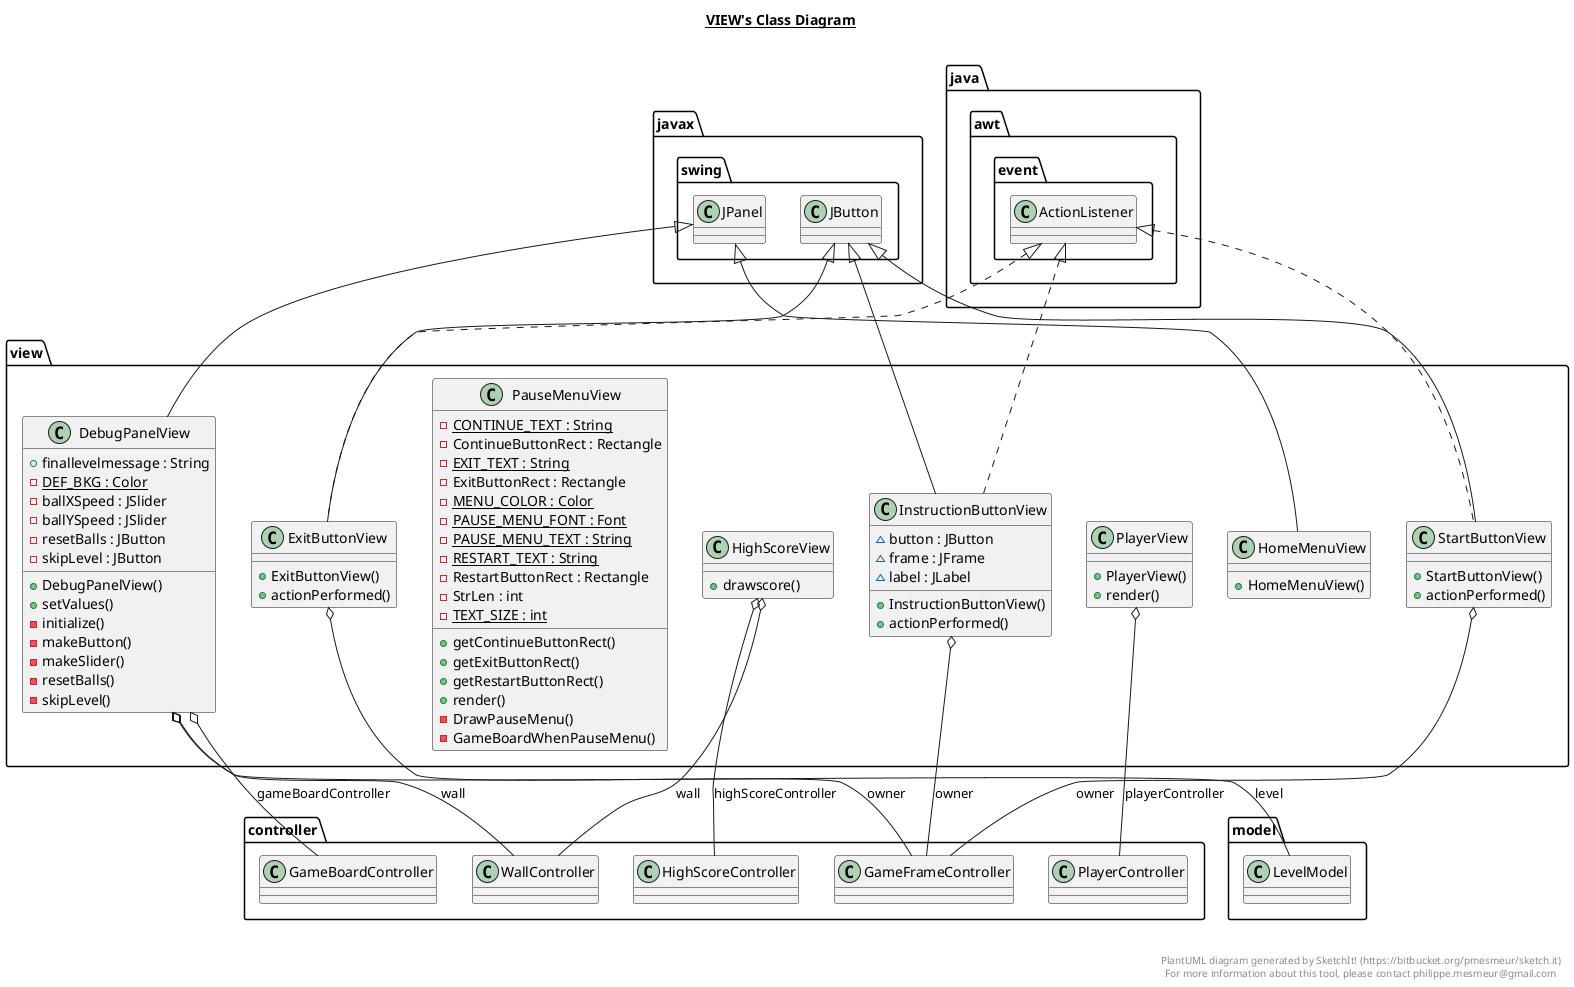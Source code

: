 @startuml

title __VIEW's Class Diagram__\n

  namespace view {
    class view.DebugPanelView {
        + finallevelmessage : String
        {static} - DEF_BKG : Color
        - ballXSpeed : JSlider
        - ballYSpeed : JSlider
        - resetBalls : JButton
        - skipLevel : JButton
        + DebugPanelView()
        + setValues()
        - initialize()
        - makeButton()
        - makeSlider()
        - resetBalls()
        - skipLevel()
    }
  }
  

  namespace view {
    class view.ExitButtonView {
        + ExitButtonView()
        + actionPerformed()
    }
  }
  

  namespace view {
    class view.HighScoreView {
        + drawscore()
    }
  }
  

  namespace view {
    class view.HomeMenuView {
        + HomeMenuView()
    }
  }
  

  namespace view {
    class view.InstructionButtonView {
        ~ button : JButton
        ~ frame : JFrame
        ~ label : JLabel
        + InstructionButtonView()
        + actionPerformed()
    }
  }
  

  namespace view {
    class view.PauseMenuView {
        {static} - CONTINUE_TEXT : String
        - ContinueButtonRect : Rectangle
        {static} - EXIT_TEXT : String
        - ExitButtonRect : Rectangle
        {static} - MENU_COLOR : Color
        {static} - PAUSE_MENU_FONT : Font
        {static} - PAUSE_MENU_TEXT : String
        {static} - RESTART_TEXT : String
        - RestartButtonRect : Rectangle
        - StrLen : int
        {static} - TEXT_SIZE : int
        + getContinueButtonRect()
        + getExitButtonRect()
        + getRestartButtonRect()
        + render()
        - DrawPauseMenu()
        - GameBoardWhenPauseMenu()
    }
  }
  

  namespace view {
    class view.PlayerView {
        + PlayerView()
        + render()
    }
  }
  

  namespace view {
    class view.StartButtonView {
        + StartButtonView()
        + actionPerformed()
    }
  }
  

  view.DebugPanelView -up-|> javax.swing.JPanel
  view.DebugPanelView o-- controller.GameBoardController : gameBoardController
  view.DebugPanelView o-- model.LevelModel : level
  view.DebugPanelView o-- controller.WallController : wall
  view.ExitButtonView .up.|> java.awt.event.ActionListener
  view.ExitButtonView -up-|> javax.swing.JButton
  view.ExitButtonView o-- controller.GameFrameController : owner
  view.HighScoreView o-- controller.HighScoreController : highScoreController
  view.HighScoreView o-- controller.WallController : wall
  view.HomeMenuView -up-|> javax.swing.JPanel
  view.InstructionButtonView .up.|> java.awt.event.ActionListener
  view.InstructionButtonView -up-|> javax.swing.JButton
  view.InstructionButtonView o-- controller.GameFrameController : owner
  view.PlayerView o-- controller.PlayerController : playerController
  view.StartButtonView .up.|> java.awt.event.ActionListener
  view.StartButtonView -up-|> javax.swing.JButton
  view.StartButtonView o-- controller.GameFrameController : owner


right footer


PlantUML diagram generated by SketchIt! (https://bitbucket.org/pmesmeur/sketch.it)
For more information about this tool, please contact philippe.mesmeur@gmail.com
endfooter

@enduml
